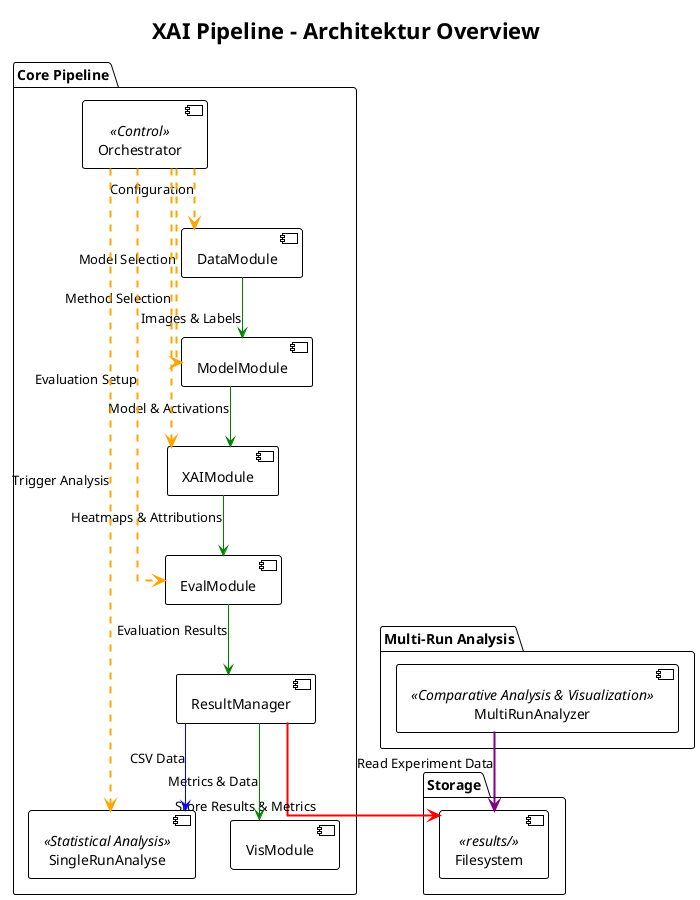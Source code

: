 @startuml
title XAI Pipeline - Architektur Overview

!theme plain
skinparam linetype ortho



' Main Pipeline Components
package "Core Pipeline" {
    [Orchestrator] <<Control>>
    [ResultManager] as R
    [DataModule] as D
    [ModelModule] as M
    [XAIModule] as X
    [EvalModule] as E
    [VisModule] as V
    [SingleRunAnalyse] <<Statistical Analysis>>
}
package "Multi-Run Analysis" {
    [MultiRunAnalyzer] <<Comparative Analysis & Visualization>>
}
package "Storage" {
    [Filesystem] <<results/>>
}

R -[#red,thickness=2]-> Filesystem : Store Results & Metrics

' Core Pipeline Flow (green)
D -[#green]-> M : Images & Labels
M -[#green]-> X : Model & Activations
X -[#green]-> E : Heatmaps & Attributions
E -[#green]-> R : Evaluation Results
R -[#green]-> V : Metrics & Data

' Control Flow (orange) from Orchestrator
Orchestrator -[#orange,dashed,thickness=2]-> D : Configuration
Orchestrator -[#orange,dashed,thickness=2]-> M : Model Selection
Orchestrator -[#orange,dashed,thickness=2]-> X : Method Selection
Orchestrator -[#orange,dashed,thickness=2]-> E : Evaluation Setup
Orchestrator -[#orange,dashed,thickness=2]-> SingleRunAnalyse : Trigger Analysis

' Single Run Analysis Flow (blue)
R -[#blue]-> SingleRunAnalyse : CSV Data
' Storage Flow (red)

' Multi-Run Analysis Flow (purple) - Reading from Filesystem
MultiRunAnalyzer -[#purple,thickness=2]-> Filesystem : Read Experiment Data
@enduml
